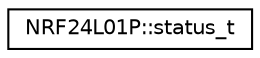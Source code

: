 digraph "Graphical Class Hierarchy"
{
  edge [fontname="Helvetica",fontsize="10",labelfontname="Helvetica",labelfontsize="10"];
  node [fontname="Helvetica",fontsize="10",shape=record];
  rankdir="LR";
  Node1 [label="NRF24L01P::status_t",height=0.2,width=0.4,color="black", fillcolor="white", style="filled",URL="$db/d93/unionNRF24L01P_1_1status__t.html"];
}
